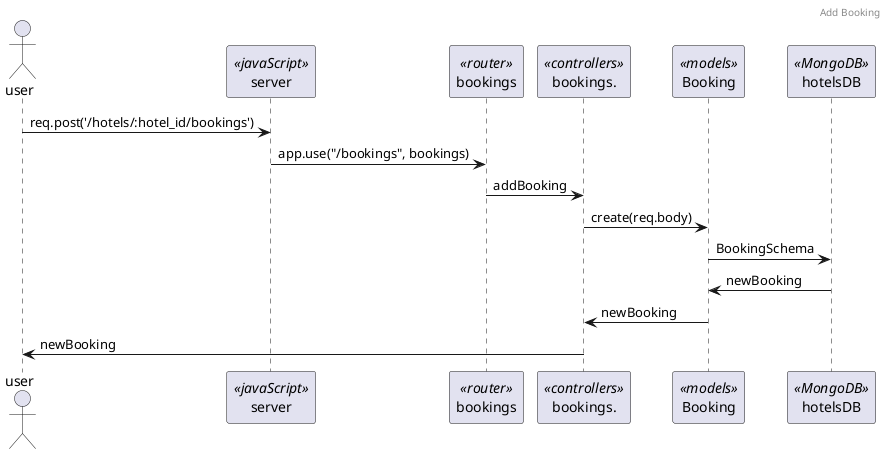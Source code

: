 @startuml

header Add Booking

actor user
participant server <<javaScript>>
participant bookings <<router>>
participant bookings. <<controllers>>
participant Booking <<models>>
participant hotelsDB <<MongoDB>>

user -> server : req.post('/hotels/:hotel_id/bookings')
server -> bookings : app.use("/bookings", bookings)
bookings -> bookings. : addBooking
bookings. -> Booking : create(req.body)
Booking -> hotelsDB : BookingSchema
hotelsDB -> Booking : newBooking
Booking -> bookings. : newBooking
bookings. -> user : newBooking

@enduml
